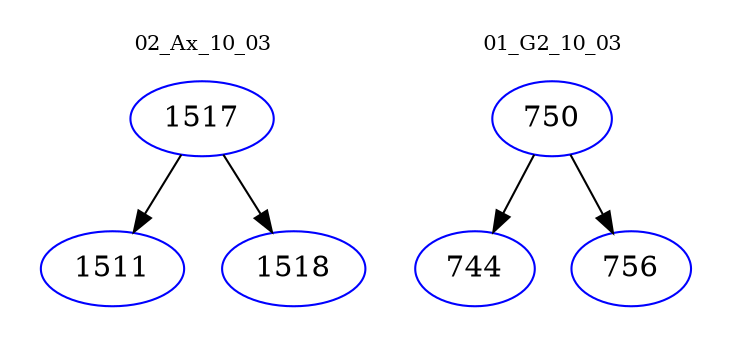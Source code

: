 digraph{
subgraph cluster_0 {
color = white
label = "02_Ax_10_03";
fontsize=10;
T0_1517 [label="1517", color="blue"]
T0_1517 -> T0_1511 [color="black"]
T0_1511 [label="1511", color="blue"]
T0_1517 -> T0_1518 [color="black"]
T0_1518 [label="1518", color="blue"]
}
subgraph cluster_1 {
color = white
label = "01_G2_10_03";
fontsize=10;
T1_750 [label="750", color="blue"]
T1_750 -> T1_744 [color="black"]
T1_744 [label="744", color="blue"]
T1_750 -> T1_756 [color="black"]
T1_756 [label="756", color="blue"]
}
}
